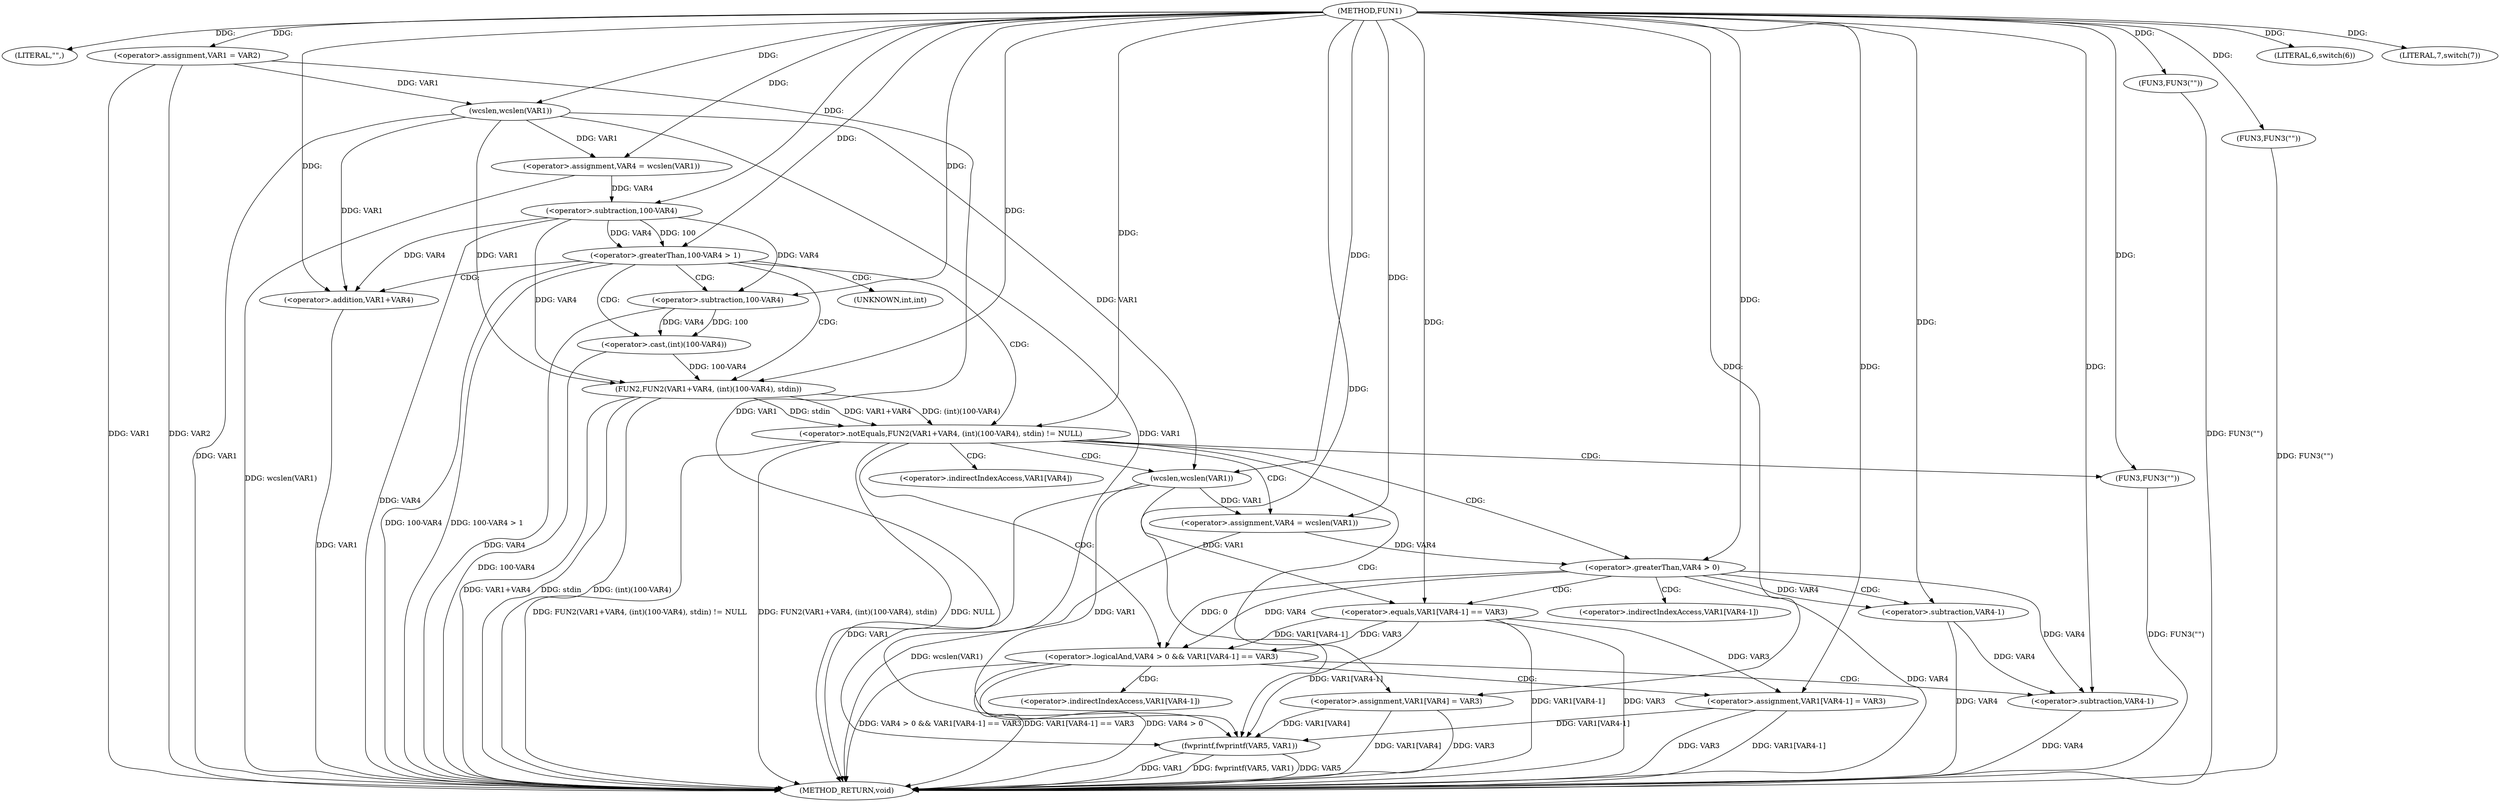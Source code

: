 digraph FUN1 {  
"1000100" [label = "(METHOD,FUN1)" ]
"1000188" [label = "(METHOD_RETURN,void)" ]
"1000103" [label = "(LITERAL,\"\",)" ]
"1000104" [label = "(<operator>.assignment,VAR1 = VAR2)" ]
"1000108" [label = "(LITERAL,6,switch(6))" ]
"1000113" [label = "(<operator>.assignment,VAR4 = wcslen(VAR1))" ]
"1000115" [label = "(wcslen,wcslen(VAR1))" ]
"1000118" [label = "(<operator>.greaterThan,100-VAR4 > 1)" ]
"1000119" [label = "(<operator>.subtraction,100-VAR4)" ]
"1000125" [label = "(<operator>.notEquals,FUN2(VAR1+VAR4, (int)(100-VAR4), stdin) != NULL)" ]
"1000126" [label = "(FUN2,FUN2(VAR1+VAR4, (int)(100-VAR4), stdin))" ]
"1000127" [label = "(<operator>.addition,VAR1+VAR4)" ]
"1000130" [label = "(<operator>.cast,(int)(100-VAR4))" ]
"1000132" [label = "(<operator>.subtraction,100-VAR4)" ]
"1000138" [label = "(<operator>.assignment,VAR4 = wcslen(VAR1))" ]
"1000140" [label = "(wcslen,wcslen(VAR1))" ]
"1000143" [label = "(<operator>.logicalAnd,VAR4 > 0 && VAR1[VAR4-1] == VAR3)" ]
"1000144" [label = "(<operator>.greaterThan,VAR4 > 0)" ]
"1000147" [label = "(<operator>.equals,VAR1[VAR4-1] == VAR3)" ]
"1000150" [label = "(<operator>.subtraction,VAR4-1)" ]
"1000155" [label = "(<operator>.assignment,VAR1[VAR4-1] = VAR3)" ]
"1000158" [label = "(<operator>.subtraction,VAR4-1)" ]
"1000164" [label = "(FUN3,FUN3(\"\"))" ]
"1000166" [label = "(<operator>.assignment,VAR1[VAR4] = VAR3)" ]
"1000173" [label = "(FUN3,FUN3(\"\"))" ]
"1000177" [label = "(LITERAL,7,switch(7))" ]
"1000180" [label = "(fwprintf,fwprintf(VAR5, VAR1))" ]
"1000185" [label = "(FUN3,FUN3(\"\"))" ]
"1000131" [label = "(UNKNOWN,int,int)" ]
"1000148" [label = "(<operator>.indirectIndexAccess,VAR1[VAR4-1])" ]
"1000156" [label = "(<operator>.indirectIndexAccess,VAR1[VAR4-1])" ]
"1000167" [label = "(<operator>.indirectIndexAccess,VAR1[VAR4])" ]
  "1000125" -> "1000188"  [ label = "DDG: FUN2(VAR1+VAR4, (int)(100-VAR4), stdin) != NULL"] 
  "1000185" -> "1000188"  [ label = "DDG: FUN3(\"\")"] 
  "1000150" -> "1000188"  [ label = "DDG: VAR4"] 
  "1000104" -> "1000188"  [ label = "DDG: VAR1"] 
  "1000180" -> "1000188"  [ label = "DDG: VAR5"] 
  "1000147" -> "1000188"  [ label = "DDG: VAR1[VAR4-1]"] 
  "1000118" -> "1000188"  [ label = "DDG: 100-VAR4 > 1"] 
  "1000118" -> "1000188"  [ label = "DDG: 100-VAR4"] 
  "1000104" -> "1000188"  [ label = "DDG: VAR2"] 
  "1000180" -> "1000188"  [ label = "DDG: VAR1"] 
  "1000158" -> "1000188"  [ label = "DDG: VAR4"] 
  "1000126" -> "1000188"  [ label = "DDG: (int)(100-VAR4)"] 
  "1000164" -> "1000188"  [ label = "DDG: FUN3(\"\")"] 
  "1000125" -> "1000188"  [ label = "DDG: FUN2(VAR1+VAR4, (int)(100-VAR4), stdin)"] 
  "1000130" -> "1000188"  [ label = "DDG: 100-VAR4"] 
  "1000140" -> "1000188"  [ label = "DDG: VAR1"] 
  "1000138" -> "1000188"  [ label = "DDG: wcslen(VAR1)"] 
  "1000143" -> "1000188"  [ label = "DDG: VAR4 > 0"] 
  "1000166" -> "1000188"  [ label = "DDG: VAR1[VAR4]"] 
  "1000132" -> "1000188"  [ label = "DDG: VAR4"] 
  "1000113" -> "1000188"  [ label = "DDG: wcslen(VAR1)"] 
  "1000119" -> "1000188"  [ label = "DDG: VAR4"] 
  "1000180" -> "1000188"  [ label = "DDG: fwprintf(VAR5, VAR1)"] 
  "1000126" -> "1000188"  [ label = "DDG: VAR1+VAR4"] 
  "1000147" -> "1000188"  [ label = "DDG: VAR3"] 
  "1000126" -> "1000188"  [ label = "DDG: stdin"] 
  "1000173" -> "1000188"  [ label = "DDG: FUN3(\"\")"] 
  "1000143" -> "1000188"  [ label = "DDG: VAR4 > 0 && VAR1[VAR4-1] == VAR3"] 
  "1000125" -> "1000188"  [ label = "DDG: NULL"] 
  "1000144" -> "1000188"  [ label = "DDG: VAR4"] 
  "1000166" -> "1000188"  [ label = "DDG: VAR3"] 
  "1000127" -> "1000188"  [ label = "DDG: VAR1"] 
  "1000155" -> "1000188"  [ label = "DDG: VAR1[VAR4-1]"] 
  "1000143" -> "1000188"  [ label = "DDG: VAR1[VAR4-1] == VAR3"] 
  "1000155" -> "1000188"  [ label = "DDG: VAR3"] 
  "1000115" -> "1000188"  [ label = "DDG: VAR1"] 
  "1000100" -> "1000103"  [ label = "DDG: "] 
  "1000100" -> "1000104"  [ label = "DDG: "] 
  "1000100" -> "1000108"  [ label = "DDG: "] 
  "1000115" -> "1000113"  [ label = "DDG: VAR1"] 
  "1000100" -> "1000113"  [ label = "DDG: "] 
  "1000104" -> "1000115"  [ label = "DDG: VAR1"] 
  "1000100" -> "1000115"  [ label = "DDG: "] 
  "1000119" -> "1000118"  [ label = "DDG: 100"] 
  "1000119" -> "1000118"  [ label = "DDG: VAR4"] 
  "1000100" -> "1000119"  [ label = "DDG: "] 
  "1000113" -> "1000119"  [ label = "DDG: VAR4"] 
  "1000100" -> "1000118"  [ label = "DDG: "] 
  "1000126" -> "1000125"  [ label = "DDG: VAR1+VAR4"] 
  "1000126" -> "1000125"  [ label = "DDG: (int)(100-VAR4)"] 
  "1000126" -> "1000125"  [ label = "DDG: stdin"] 
  "1000115" -> "1000126"  [ label = "DDG: VAR1"] 
  "1000100" -> "1000126"  [ label = "DDG: "] 
  "1000119" -> "1000126"  [ label = "DDG: VAR4"] 
  "1000115" -> "1000127"  [ label = "DDG: VAR1"] 
  "1000100" -> "1000127"  [ label = "DDG: "] 
  "1000119" -> "1000127"  [ label = "DDG: VAR4"] 
  "1000130" -> "1000126"  [ label = "DDG: 100-VAR4"] 
  "1000132" -> "1000130"  [ label = "DDG: 100"] 
  "1000132" -> "1000130"  [ label = "DDG: VAR4"] 
  "1000100" -> "1000132"  [ label = "DDG: "] 
  "1000119" -> "1000132"  [ label = "DDG: VAR4"] 
  "1000100" -> "1000125"  [ label = "DDG: "] 
  "1000140" -> "1000138"  [ label = "DDG: VAR1"] 
  "1000100" -> "1000138"  [ label = "DDG: "] 
  "1000100" -> "1000140"  [ label = "DDG: "] 
  "1000115" -> "1000140"  [ label = "DDG: VAR1"] 
  "1000144" -> "1000143"  [ label = "DDG: VAR4"] 
  "1000144" -> "1000143"  [ label = "DDG: 0"] 
  "1000138" -> "1000144"  [ label = "DDG: VAR4"] 
  "1000100" -> "1000144"  [ label = "DDG: "] 
  "1000147" -> "1000143"  [ label = "DDG: VAR1[VAR4-1]"] 
  "1000147" -> "1000143"  [ label = "DDG: VAR3"] 
  "1000140" -> "1000147"  [ label = "DDG: VAR1"] 
  "1000144" -> "1000150"  [ label = "DDG: VAR4"] 
  "1000100" -> "1000150"  [ label = "DDG: "] 
  "1000100" -> "1000147"  [ label = "DDG: "] 
  "1000147" -> "1000155"  [ label = "DDG: VAR3"] 
  "1000100" -> "1000155"  [ label = "DDG: "] 
  "1000150" -> "1000158"  [ label = "DDG: VAR4"] 
  "1000144" -> "1000158"  [ label = "DDG: VAR4"] 
  "1000100" -> "1000158"  [ label = "DDG: "] 
  "1000100" -> "1000164"  [ label = "DDG: "] 
  "1000100" -> "1000166"  [ label = "DDG: "] 
  "1000100" -> "1000173"  [ label = "DDG: "] 
  "1000100" -> "1000177"  [ label = "DDG: "] 
  "1000100" -> "1000180"  [ label = "DDG: "] 
  "1000104" -> "1000180"  [ label = "DDG: VAR1"] 
  "1000140" -> "1000180"  [ label = "DDG: VAR1"] 
  "1000166" -> "1000180"  [ label = "DDG: VAR1[VAR4]"] 
  "1000147" -> "1000180"  [ label = "DDG: VAR1[VAR4-1]"] 
  "1000115" -> "1000180"  [ label = "DDG: VAR1"] 
  "1000155" -> "1000180"  [ label = "DDG: VAR1[VAR4-1]"] 
  "1000100" -> "1000185"  [ label = "DDG: "] 
  "1000118" -> "1000125"  [ label = "CDG: "] 
  "1000118" -> "1000127"  [ label = "CDG: "] 
  "1000118" -> "1000131"  [ label = "CDG: "] 
  "1000118" -> "1000126"  [ label = "CDG: "] 
  "1000118" -> "1000132"  [ label = "CDG: "] 
  "1000118" -> "1000130"  [ label = "CDG: "] 
  "1000125" -> "1000164"  [ label = "CDG: "] 
  "1000125" -> "1000166"  [ label = "CDG: "] 
  "1000125" -> "1000144"  [ label = "CDG: "] 
  "1000125" -> "1000143"  [ label = "CDG: "] 
  "1000125" -> "1000167"  [ label = "CDG: "] 
  "1000125" -> "1000140"  [ label = "CDG: "] 
  "1000125" -> "1000138"  [ label = "CDG: "] 
  "1000143" -> "1000156"  [ label = "CDG: "] 
  "1000143" -> "1000158"  [ label = "CDG: "] 
  "1000143" -> "1000155"  [ label = "CDG: "] 
  "1000144" -> "1000150"  [ label = "CDG: "] 
  "1000144" -> "1000148"  [ label = "CDG: "] 
  "1000144" -> "1000147"  [ label = "CDG: "] 
}
